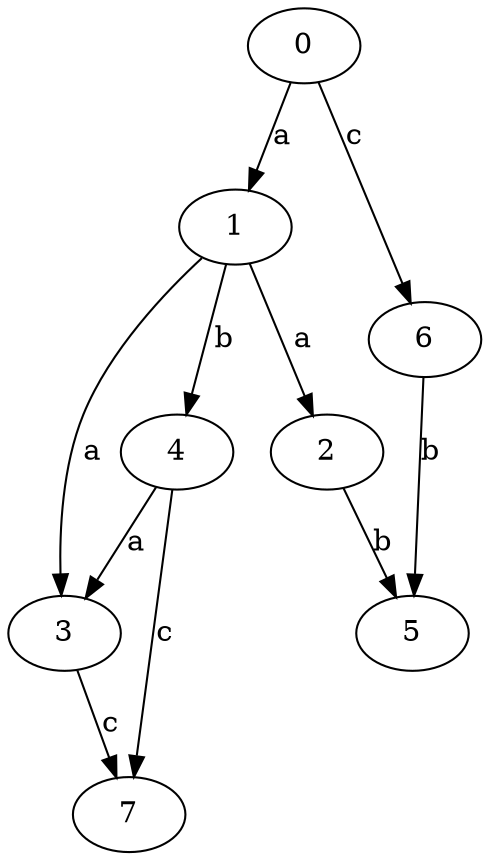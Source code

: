 strict digraph  {
1;
2;
3;
4;
5;
0;
6;
7;
1 -> 2  [label=a];
1 -> 3  [label=a];
1 -> 4  [label=b];
2 -> 5  [label=b];
3 -> 7  [label=c];
4 -> 3  [label=a];
4 -> 7  [label=c];
0 -> 1  [label=a];
0 -> 6  [label=c];
6 -> 5  [label=b];
}

